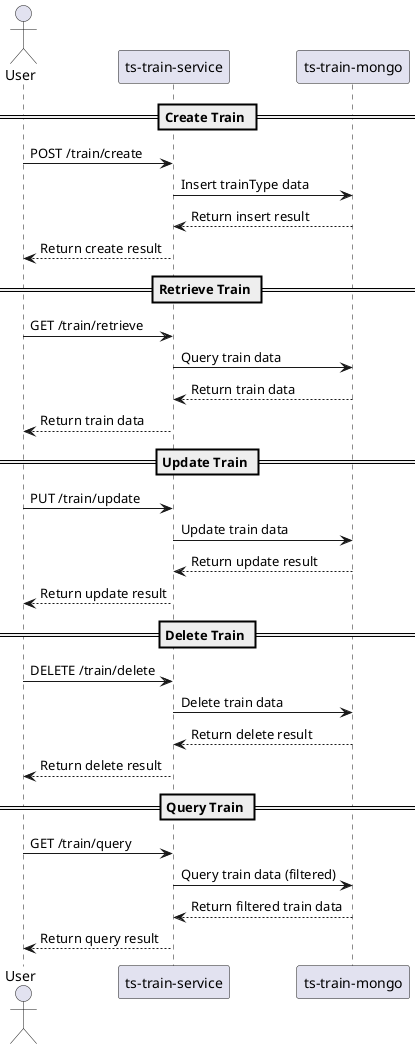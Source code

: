 @startuml
actor User
participant "ts-train-service" as TrainService
participant "ts-train-mongo" as TrainMongo

== Create Train ==
User -> TrainService: POST /train/create
TrainService -> TrainMongo: Insert trainType data
TrainMongo --> TrainService: Return insert result
TrainService --> User: Return create result

== Retrieve Train ==
User -> TrainService: GET /train/retrieve
TrainService -> TrainMongo: Query train data
TrainMongo --> TrainService: Return train data
TrainService --> User: Return train data

== Update Train ==
User -> TrainService: PUT /train/update
TrainService -> TrainMongo: Update train data
TrainMongo --> TrainService: Return update result
TrainService --> User: Return update result

== Delete Train ==
User -> TrainService: DELETE /train/delete
TrainService -> TrainMongo: Delete train data
TrainMongo --> TrainService: Return delete result
TrainService --> User: Return delete result

== Query Train ==
User -> TrainService: GET /train/query
TrainService -> TrainMongo: Query train data (filtered)
TrainMongo --> TrainService: Return filtered train data
TrainService --> User: Return query result
@enduml
